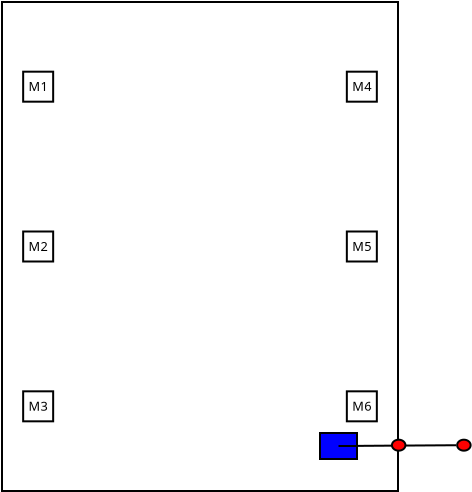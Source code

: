 <?xml version="1.0" encoding="UTF-8"?>
<dia:diagram xmlns:dia="http://www.lysator.liu.se/~alla/dia/">
  <dia:layer name="Background" visible="true" active="true">
    <dia:object type="Standard - Box" version="0" id="O0">
      <dia:attribute name="obj_pos">
        <dia:point val="17.75,4.55"/>
      </dia:attribute>
      <dia:attribute name="obj_bb">
        <dia:rectangle val="17.7,4.5;37.6,29.05"/>
      </dia:attribute>
      <dia:attribute name="elem_corner">
        <dia:point val="17.75,4.55"/>
      </dia:attribute>
      <dia:attribute name="elem_width">
        <dia:real val="19.8"/>
      </dia:attribute>
      <dia:attribute name="elem_height">
        <dia:real val="24.45"/>
      </dia:attribute>
      <dia:attribute name="show_background">
        <dia:boolean val="true"/>
      </dia:attribute>
    </dia:object>
    <dia:group>
      <dia:group>
        <dia:group>
          <dia:object type="Standard - Box" version="0" id="O1">
            <dia:attribute name="obj_pos">
              <dia:point val="18.808,8.034"/>
            </dia:attribute>
            <dia:attribute name="obj_bb">
              <dia:rectangle val="18.758,7.984;20.358,9.584"/>
            </dia:attribute>
            <dia:attribute name="elem_corner">
              <dia:point val="18.808,8.034"/>
            </dia:attribute>
            <dia:attribute name="elem_width">
              <dia:real val="1.5"/>
            </dia:attribute>
            <dia:attribute name="elem_height">
              <dia:real val="1.5"/>
            </dia:attribute>
            <dia:attribute name="show_background">
              <dia:boolean val="true"/>
            </dia:attribute>
          </dia:object>
          <dia:object type="Standard - Text" version="1" id="O2">
            <dia:attribute name="obj_pos">
              <dia:point val="19.078,9.005"/>
            </dia:attribute>
            <dia:attribute name="obj_bb">
              <dia:rectangle val="19.078,8.41;20.038,9.158"/>
            </dia:attribute>
            <dia:attribute name="text">
              <dia:composite type="text">
                <dia:attribute name="string">
                  <dia:string>#M1#</dia:string>
                </dia:attribute>
                <dia:attribute name="font">
                  <dia:font family="sans" style="0" name="Helvetica"/>
                </dia:attribute>
                <dia:attribute name="height">
                  <dia:real val="0.8"/>
                </dia:attribute>
                <dia:attribute name="pos">
                  <dia:point val="19.078,9.005"/>
                </dia:attribute>
                <dia:attribute name="color">
                  <dia:color val="#000000"/>
                </dia:attribute>
                <dia:attribute name="alignment">
                  <dia:enum val="0"/>
                </dia:attribute>
              </dia:composite>
            </dia:attribute>
            <dia:attribute name="valign">
              <dia:enum val="3"/>
            </dia:attribute>
          </dia:object>
        </dia:group>
        <dia:group>
          <dia:object type="Standard - Box" version="0" id="O3">
            <dia:attribute name="obj_pos">
              <dia:point val="34.992,8.034"/>
            </dia:attribute>
            <dia:attribute name="obj_bb">
              <dia:rectangle val="34.942,7.984;36.542,9.584"/>
            </dia:attribute>
            <dia:attribute name="elem_corner">
              <dia:point val="34.992,8.034"/>
            </dia:attribute>
            <dia:attribute name="elem_width">
              <dia:real val="1.5"/>
            </dia:attribute>
            <dia:attribute name="elem_height">
              <dia:real val="1.5"/>
            </dia:attribute>
            <dia:attribute name="show_background">
              <dia:boolean val="true"/>
            </dia:attribute>
          </dia:object>
          <dia:object type="Standard - Text" version="1" id="O4">
            <dia:attribute name="obj_pos">
              <dia:point val="35.262,9.005"/>
            </dia:attribute>
            <dia:attribute name="obj_bb">
              <dia:rectangle val="35.262,8.41;36.222,9.158"/>
            </dia:attribute>
            <dia:attribute name="text">
              <dia:composite type="text">
                <dia:attribute name="string">
                  <dia:string>#M4#</dia:string>
                </dia:attribute>
                <dia:attribute name="font">
                  <dia:font family="sans" style="0" name="Helvetica"/>
                </dia:attribute>
                <dia:attribute name="height">
                  <dia:real val="0.8"/>
                </dia:attribute>
                <dia:attribute name="pos">
                  <dia:point val="35.262,9.005"/>
                </dia:attribute>
                <dia:attribute name="color">
                  <dia:color val="#000000"/>
                </dia:attribute>
                <dia:attribute name="alignment">
                  <dia:enum val="0"/>
                </dia:attribute>
              </dia:composite>
            </dia:attribute>
            <dia:attribute name="valign">
              <dia:enum val="3"/>
            </dia:attribute>
          </dia:object>
        </dia:group>
      </dia:group>
      <dia:group>
        <dia:group>
          <dia:object type="Standard - Box" version="0" id="O5">
            <dia:attribute name="obj_pos">
              <dia:point val="18.808,16.025"/>
            </dia:attribute>
            <dia:attribute name="obj_bb">
              <dia:rectangle val="18.758,15.975;20.358,17.575"/>
            </dia:attribute>
            <dia:attribute name="elem_corner">
              <dia:point val="18.808,16.025"/>
            </dia:attribute>
            <dia:attribute name="elem_width">
              <dia:real val="1.5"/>
            </dia:attribute>
            <dia:attribute name="elem_height">
              <dia:real val="1.5"/>
            </dia:attribute>
            <dia:attribute name="show_background">
              <dia:boolean val="true"/>
            </dia:attribute>
          </dia:object>
          <dia:object type="Standard - Text" version="1" id="O6">
            <dia:attribute name="obj_pos">
              <dia:point val="19.078,16.996"/>
            </dia:attribute>
            <dia:attribute name="obj_bb">
              <dia:rectangle val="19.078,16.401;20.038,17.149"/>
            </dia:attribute>
            <dia:attribute name="text">
              <dia:composite type="text">
                <dia:attribute name="string">
                  <dia:string>#M2#</dia:string>
                </dia:attribute>
                <dia:attribute name="font">
                  <dia:font family="sans" style="0" name="Helvetica"/>
                </dia:attribute>
                <dia:attribute name="height">
                  <dia:real val="0.8"/>
                </dia:attribute>
                <dia:attribute name="pos">
                  <dia:point val="19.078,16.996"/>
                </dia:attribute>
                <dia:attribute name="color">
                  <dia:color val="#000000"/>
                </dia:attribute>
                <dia:attribute name="alignment">
                  <dia:enum val="0"/>
                </dia:attribute>
              </dia:composite>
            </dia:attribute>
            <dia:attribute name="valign">
              <dia:enum val="3"/>
            </dia:attribute>
          </dia:object>
        </dia:group>
        <dia:group>
          <dia:object type="Standard - Box" version="0" id="O7">
            <dia:attribute name="obj_pos">
              <dia:point val="34.992,16.025"/>
            </dia:attribute>
            <dia:attribute name="obj_bb">
              <dia:rectangle val="34.942,15.975;36.542,17.575"/>
            </dia:attribute>
            <dia:attribute name="elem_corner">
              <dia:point val="34.992,16.025"/>
            </dia:attribute>
            <dia:attribute name="elem_width">
              <dia:real val="1.5"/>
            </dia:attribute>
            <dia:attribute name="elem_height">
              <dia:real val="1.5"/>
            </dia:attribute>
            <dia:attribute name="show_background">
              <dia:boolean val="true"/>
            </dia:attribute>
          </dia:object>
          <dia:object type="Standard - Text" version="1" id="O8">
            <dia:attribute name="obj_pos">
              <dia:point val="35.262,16.996"/>
            </dia:attribute>
            <dia:attribute name="obj_bb">
              <dia:rectangle val="35.262,16.401;36.222,17.149"/>
            </dia:attribute>
            <dia:attribute name="text">
              <dia:composite type="text">
                <dia:attribute name="string">
                  <dia:string>#M5#</dia:string>
                </dia:attribute>
                <dia:attribute name="font">
                  <dia:font family="sans" style="0" name="Helvetica"/>
                </dia:attribute>
                <dia:attribute name="height">
                  <dia:real val="0.8"/>
                </dia:attribute>
                <dia:attribute name="pos">
                  <dia:point val="35.262,16.996"/>
                </dia:attribute>
                <dia:attribute name="color">
                  <dia:color val="#000000"/>
                </dia:attribute>
                <dia:attribute name="alignment">
                  <dia:enum val="0"/>
                </dia:attribute>
              </dia:composite>
            </dia:attribute>
            <dia:attribute name="valign">
              <dia:enum val="3"/>
            </dia:attribute>
          </dia:object>
        </dia:group>
      </dia:group>
      <dia:group>
        <dia:group>
          <dia:object type="Standard - Box" version="0" id="O9">
            <dia:attribute name="obj_pos">
              <dia:point val="18.808,24.016"/>
            </dia:attribute>
            <dia:attribute name="obj_bb">
              <dia:rectangle val="18.758,23.966;20.358,25.566"/>
            </dia:attribute>
            <dia:attribute name="elem_corner">
              <dia:point val="18.808,24.016"/>
            </dia:attribute>
            <dia:attribute name="elem_width">
              <dia:real val="1.5"/>
            </dia:attribute>
            <dia:attribute name="elem_height">
              <dia:real val="1.5"/>
            </dia:attribute>
            <dia:attribute name="show_background">
              <dia:boolean val="true"/>
            </dia:attribute>
          </dia:object>
          <dia:object type="Standard - Text" version="1" id="O10">
            <dia:attribute name="obj_pos">
              <dia:point val="19.078,24.988"/>
            </dia:attribute>
            <dia:attribute name="obj_bb">
              <dia:rectangle val="19.078,24.392;20.038,25.14"/>
            </dia:attribute>
            <dia:attribute name="text">
              <dia:composite type="text">
                <dia:attribute name="string">
                  <dia:string>#M3#</dia:string>
                </dia:attribute>
                <dia:attribute name="font">
                  <dia:font family="sans" style="0" name="Helvetica"/>
                </dia:attribute>
                <dia:attribute name="height">
                  <dia:real val="0.8"/>
                </dia:attribute>
                <dia:attribute name="pos">
                  <dia:point val="19.078,24.988"/>
                </dia:attribute>
                <dia:attribute name="color">
                  <dia:color val="#000000"/>
                </dia:attribute>
                <dia:attribute name="alignment">
                  <dia:enum val="0"/>
                </dia:attribute>
              </dia:composite>
            </dia:attribute>
            <dia:attribute name="valign">
              <dia:enum val="3"/>
            </dia:attribute>
          </dia:object>
        </dia:group>
        <dia:group>
          <dia:object type="Standard - Box" version="0" id="O11">
            <dia:attribute name="obj_pos">
              <dia:point val="34.992,24.016"/>
            </dia:attribute>
            <dia:attribute name="obj_bb">
              <dia:rectangle val="34.942,23.966;36.542,25.566"/>
            </dia:attribute>
            <dia:attribute name="elem_corner">
              <dia:point val="34.992,24.016"/>
            </dia:attribute>
            <dia:attribute name="elem_width">
              <dia:real val="1.5"/>
            </dia:attribute>
            <dia:attribute name="elem_height">
              <dia:real val="1.5"/>
            </dia:attribute>
            <dia:attribute name="show_background">
              <dia:boolean val="true"/>
            </dia:attribute>
          </dia:object>
          <dia:object type="Standard - Text" version="1" id="O12">
            <dia:attribute name="obj_pos">
              <dia:point val="35.262,24.988"/>
            </dia:attribute>
            <dia:attribute name="obj_bb">
              <dia:rectangle val="35.262,24.392;36.222,25.14"/>
            </dia:attribute>
            <dia:attribute name="text">
              <dia:composite type="text">
                <dia:attribute name="string">
                  <dia:string>#M6#</dia:string>
                </dia:attribute>
                <dia:attribute name="font">
                  <dia:font family="sans" style="0" name="Helvetica"/>
                </dia:attribute>
                <dia:attribute name="height">
                  <dia:real val="0.8"/>
                </dia:attribute>
                <dia:attribute name="pos">
                  <dia:point val="35.262,24.988"/>
                </dia:attribute>
                <dia:attribute name="color">
                  <dia:color val="#000000"/>
                </dia:attribute>
                <dia:attribute name="alignment">
                  <dia:enum val="0"/>
                </dia:attribute>
              </dia:composite>
            </dia:attribute>
            <dia:attribute name="valign">
              <dia:enum val="3"/>
            </dia:attribute>
          </dia:object>
        </dia:group>
      </dia:group>
    </dia:group>
    <dia:object type="Standard - Box" version="0" id="O13">
      <dia:attribute name="obj_pos">
        <dia:point val="33.65,26.1"/>
      </dia:attribute>
      <dia:attribute name="obj_bb">
        <dia:rectangle val="33.6,26.05;35.55,27.45"/>
      </dia:attribute>
      <dia:attribute name="elem_corner">
        <dia:point val="33.65,26.1"/>
      </dia:attribute>
      <dia:attribute name="elem_width">
        <dia:real val="1.85"/>
      </dia:attribute>
      <dia:attribute name="elem_height">
        <dia:real val="1.3"/>
      </dia:attribute>
      <dia:attribute name="inner_color">
        <dia:color val="#0000ff"/>
      </dia:attribute>
      <dia:attribute name="show_background">
        <dia:boolean val="true"/>
      </dia:attribute>
    </dia:object>
    <dia:object type="Standard - Line" version="0" id="O14">
      <dia:attribute name="obj_pos">
        <dia:point val="35.45,26.75"/>
      </dia:attribute>
      <dia:attribute name="obj_bb">
        <dia:rectangle val="34.525,26.7;35.5,26.8"/>
      </dia:attribute>
      <dia:attribute name="conn_endpoints">
        <dia:point val="35.45,26.75"/>
        <dia:point val="34.575,26.75"/>
      </dia:attribute>
      <dia:attribute name="numcp">
        <dia:int val="1"/>
      </dia:attribute>
      <dia:connections>
        <dia:connection handle="0" to="O13" connection="3"/>
        <dia:connection handle="1" to="O13" connection="8"/>
      </dia:connections>
    </dia:object>
    <dia:object type="Standard - PolyLine" version="0" id="O15">
      <dia:attribute name="obj_pos">
        <dia:point val="27.65,16.775"/>
      </dia:attribute>
      <dia:attribute name="obj_bb">
        <dia:rectangle val="27.65,16.775;27.65,16.775"/>
      </dia:attribute>
      <dia:attribute name="poly_points">
        <dia:point val="27.65,16.775"/>
        <dia:point val="27.65,16.775"/>
      </dia:attribute>
      <dia:connections>
        <dia:connection handle="0" to="O0" connection="8"/>
        <dia:connection handle="1" to="O0" connection="8"/>
      </dia:connections>
    </dia:object>
    <dia:object type="Standard - PolyLine" version="0" id="O16">
      <dia:attribute name="obj_pos">
        <dia:point val="27.65,16.775"/>
      </dia:attribute>
      <dia:attribute name="obj_bb">
        <dia:rectangle val="27.65,16.775;27.65,16.775"/>
      </dia:attribute>
      <dia:attribute name="poly_points">
        <dia:point val="27.65,16.775"/>
        <dia:point val="27.65,16.775"/>
      </dia:attribute>
      <dia:connections>
        <dia:connection handle="0" to="O0" connection="8"/>
        <dia:connection handle="1" to="O0" connection="8"/>
      </dia:connections>
    </dia:object>
    <dia:object type="Standard - Line" version="0" id="O17">
      <dia:attribute name="obj_pos">
        <dia:point val="35.549,26.744"/>
      </dia:attribute>
      <dia:attribute name="obj_bb">
        <dia:rectangle val="35.499,26.662;40.507,26.794"/>
      </dia:attribute>
      <dia:attribute name="conn_endpoints">
        <dia:point val="35.549,26.744"/>
        <dia:point val="40.457,26.712"/>
      </dia:attribute>
      <dia:attribute name="numcp">
        <dia:int val="1"/>
      </dia:attribute>
      <dia:connections>
        <dia:connection handle="0" to="O13" connection="8"/>
        <dia:connection handle="1" to="O18" connection="8"/>
      </dia:connections>
    </dia:object>
    <dia:object type="Standard - Ellipse" version="0" id="O18">
      <dia:attribute name="obj_pos">
        <dia:point val="40.507,26.434"/>
      </dia:attribute>
      <dia:attribute name="obj_bb">
        <dia:rectangle val="40.457,26.384;41.232,27.034"/>
      </dia:attribute>
      <dia:attribute name="elem_corner">
        <dia:point val="40.507,26.434"/>
      </dia:attribute>
      <dia:attribute name="elem_width">
        <dia:real val="0.675"/>
      </dia:attribute>
      <dia:attribute name="elem_height">
        <dia:real val="0.55"/>
      </dia:attribute>
      <dia:attribute name="inner_color">
        <dia:color val="#ff0000"/>
      </dia:attribute>
    </dia:object>
    <dia:object type="Standard - Ellipse" version="0" id="O19">
      <dia:attribute name="obj_pos">
        <dia:point val="37.247,26.434"/>
      </dia:attribute>
      <dia:attribute name="obj_bb">
        <dia:rectangle val="37.197,26.384;37.972,27.034"/>
      </dia:attribute>
      <dia:attribute name="elem_corner">
        <dia:point val="37.247,26.434"/>
      </dia:attribute>
      <dia:attribute name="elem_width">
        <dia:real val="0.675"/>
      </dia:attribute>
      <dia:attribute name="elem_height">
        <dia:real val="0.55"/>
      </dia:attribute>
      <dia:attribute name="inner_color">
        <dia:color val="#ff0000"/>
      </dia:attribute>
    </dia:object>
  </dia:layer>
</dia:diagram>
